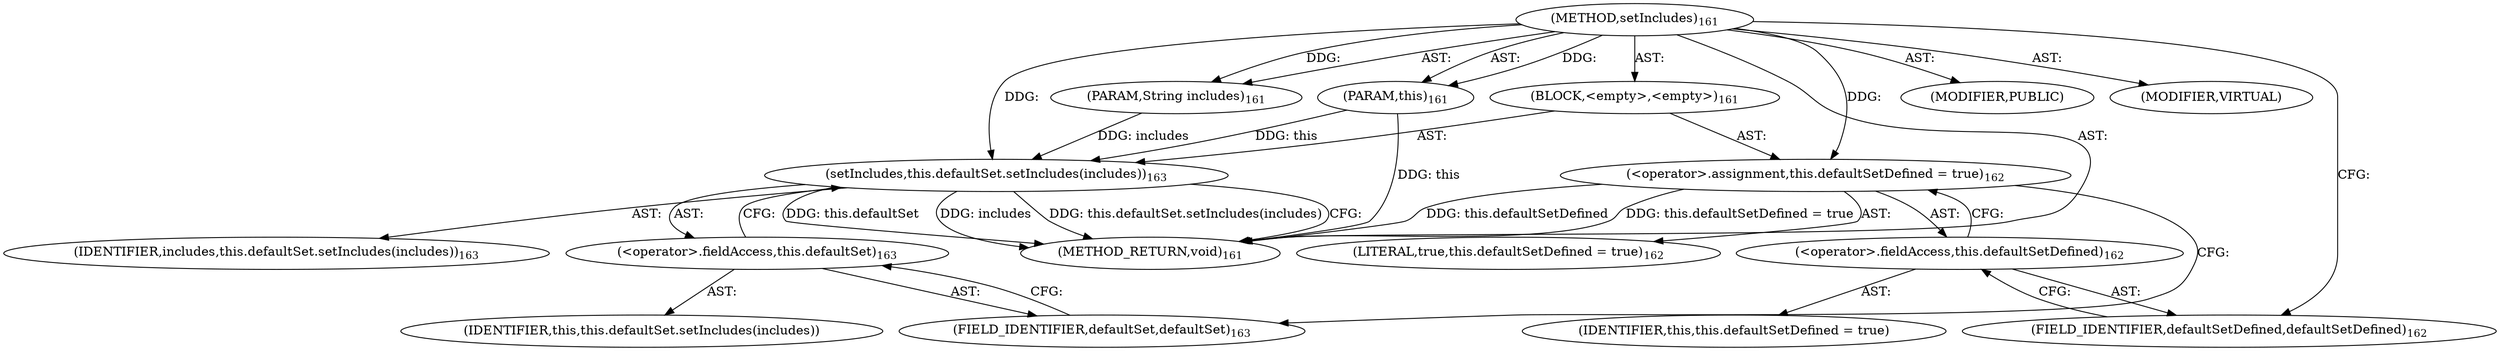digraph "setIncludes" {  
"111669149704" [label = <(METHOD,setIncludes)<SUB>161</SUB>> ]
"115964117010" [label = <(PARAM,this)<SUB>161</SUB>> ]
"115964117011" [label = <(PARAM,String includes)<SUB>161</SUB>> ]
"25769803784" [label = <(BLOCK,&lt;empty&gt;,&lt;empty&gt;)<SUB>161</SUB>> ]
"30064771110" [label = <(&lt;operator&gt;.assignment,this.defaultSetDefined = true)<SUB>162</SUB>> ]
"30064771111" [label = <(&lt;operator&gt;.fieldAccess,this.defaultSetDefined)<SUB>162</SUB>> ]
"68719476783" [label = <(IDENTIFIER,this,this.defaultSetDefined = true)> ]
"55834574861" [label = <(FIELD_IDENTIFIER,defaultSetDefined,defaultSetDefined)<SUB>162</SUB>> ]
"90194313225" [label = <(LITERAL,true,this.defaultSetDefined = true)<SUB>162</SUB>> ]
"30064771112" [label = <(setIncludes,this.defaultSet.setIncludes(includes))<SUB>163</SUB>> ]
"30064771113" [label = <(&lt;operator&gt;.fieldAccess,this.defaultSet)<SUB>163</SUB>> ]
"68719476784" [label = <(IDENTIFIER,this,this.defaultSet.setIncludes(includes))> ]
"55834574862" [label = <(FIELD_IDENTIFIER,defaultSet,defaultSet)<SUB>163</SUB>> ]
"68719476785" [label = <(IDENTIFIER,includes,this.defaultSet.setIncludes(includes))<SUB>163</SUB>> ]
"133143986195" [label = <(MODIFIER,PUBLIC)> ]
"133143986196" [label = <(MODIFIER,VIRTUAL)> ]
"128849018888" [label = <(METHOD_RETURN,void)<SUB>161</SUB>> ]
  "111669149704" -> "115964117010"  [ label = "AST: "] 
  "111669149704" -> "115964117011"  [ label = "AST: "] 
  "111669149704" -> "25769803784"  [ label = "AST: "] 
  "111669149704" -> "133143986195"  [ label = "AST: "] 
  "111669149704" -> "133143986196"  [ label = "AST: "] 
  "111669149704" -> "128849018888"  [ label = "AST: "] 
  "25769803784" -> "30064771110"  [ label = "AST: "] 
  "25769803784" -> "30064771112"  [ label = "AST: "] 
  "30064771110" -> "30064771111"  [ label = "AST: "] 
  "30064771110" -> "90194313225"  [ label = "AST: "] 
  "30064771111" -> "68719476783"  [ label = "AST: "] 
  "30064771111" -> "55834574861"  [ label = "AST: "] 
  "30064771112" -> "30064771113"  [ label = "AST: "] 
  "30064771112" -> "68719476785"  [ label = "AST: "] 
  "30064771113" -> "68719476784"  [ label = "AST: "] 
  "30064771113" -> "55834574862"  [ label = "AST: "] 
  "30064771110" -> "55834574862"  [ label = "CFG: "] 
  "30064771112" -> "128849018888"  [ label = "CFG: "] 
  "30064771111" -> "30064771110"  [ label = "CFG: "] 
  "30064771113" -> "30064771112"  [ label = "CFG: "] 
  "55834574861" -> "30064771111"  [ label = "CFG: "] 
  "55834574862" -> "30064771113"  [ label = "CFG: "] 
  "111669149704" -> "55834574861"  [ label = "CFG: "] 
  "115964117010" -> "128849018888"  [ label = "DDG: this"] 
  "30064771110" -> "128849018888"  [ label = "DDG: this.defaultSetDefined"] 
  "30064771110" -> "128849018888"  [ label = "DDG: this.defaultSetDefined = true"] 
  "30064771112" -> "128849018888"  [ label = "DDG: this.defaultSet"] 
  "30064771112" -> "128849018888"  [ label = "DDG: includes"] 
  "30064771112" -> "128849018888"  [ label = "DDG: this.defaultSet.setIncludes(includes)"] 
  "111669149704" -> "115964117010"  [ label = "DDG: "] 
  "111669149704" -> "115964117011"  [ label = "DDG: "] 
  "111669149704" -> "30064771110"  [ label = "DDG: "] 
  "115964117010" -> "30064771112"  [ label = "DDG: this"] 
  "115964117011" -> "30064771112"  [ label = "DDG: includes"] 
  "111669149704" -> "30064771112"  [ label = "DDG: "] 
}
